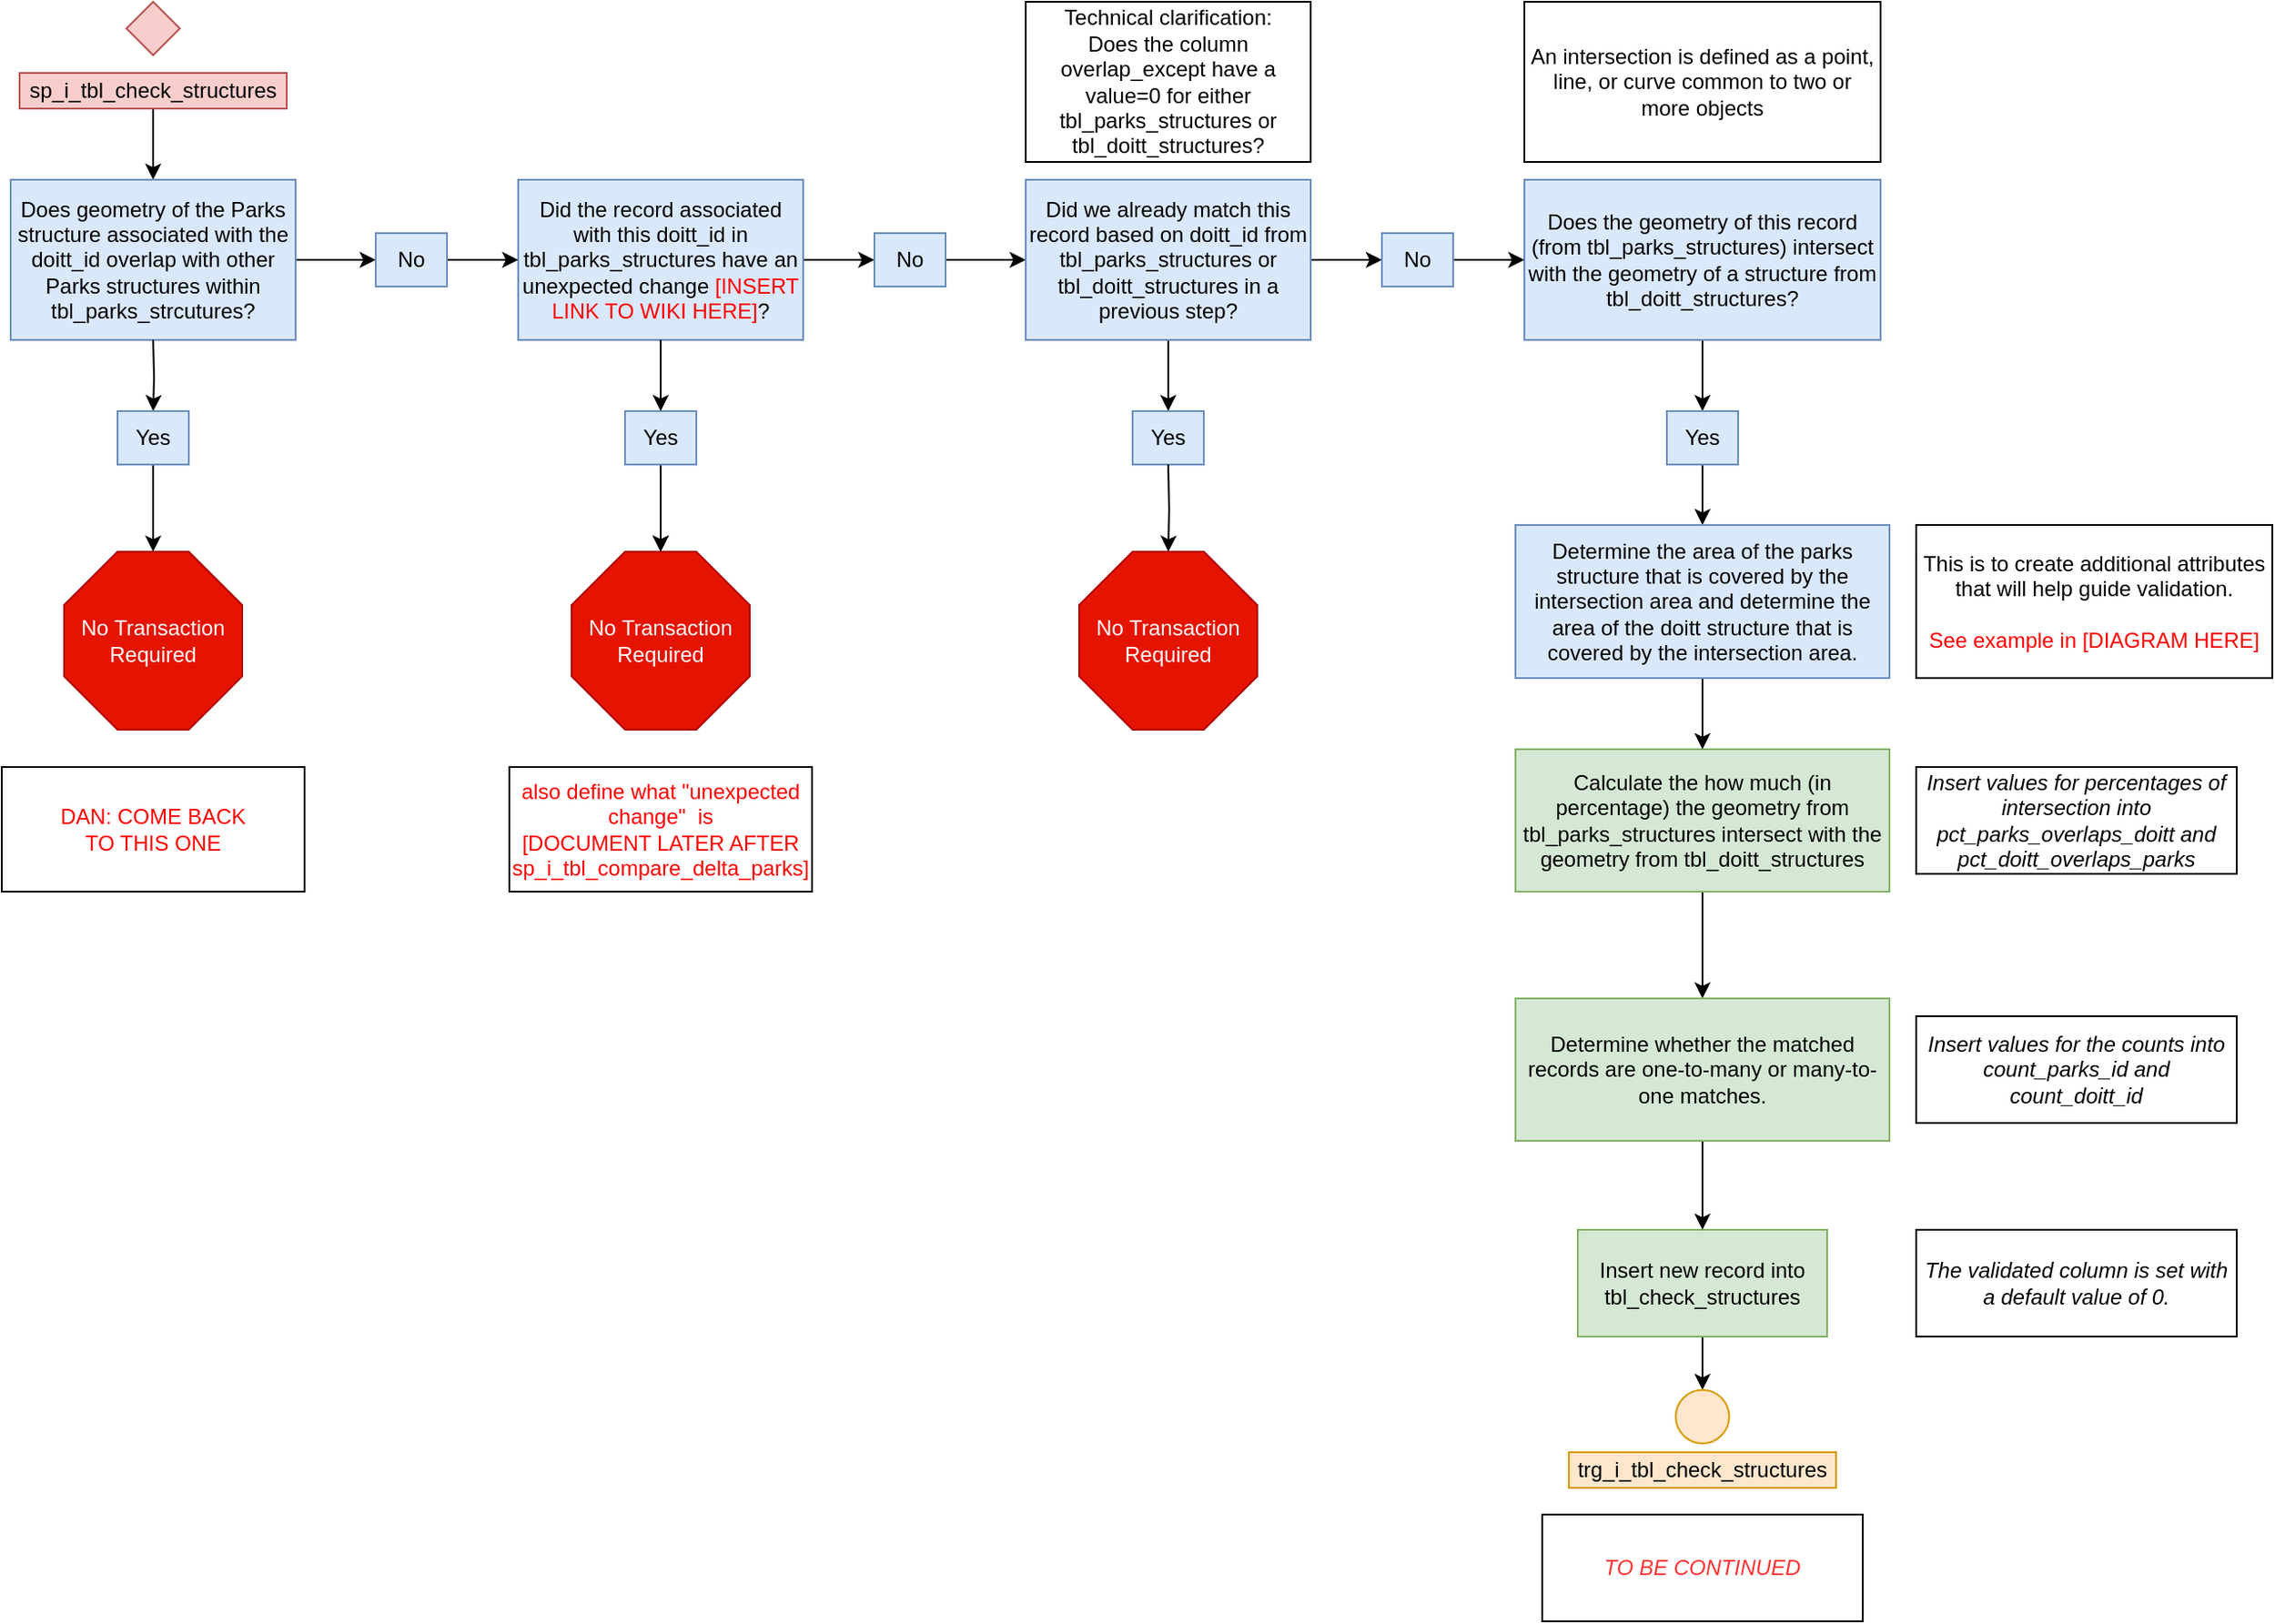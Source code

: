 <mxfile version="13.6.2" type="github">
  <diagram id="0EgTMZTeJb9qjf7vhucj" name="Page-1">
    <mxGraphModel dx="1422" dy="794" grid="1" gridSize="10" guides="1" tooltips="1" connect="1" arrows="1" fold="1" page="1" pageScale="1" pageWidth="1100" pageHeight="850" math="0" shadow="0">
      <root>
        <mxCell id="0" />
        <mxCell id="1" parent="0" />
        <mxCell id="Nd5n4c9dBPn-ezB6n79e-1" value="" style="rhombus;whiteSpace=wrap;html=1;fillColor=#f8cecc;strokeColor=#b85450;fontSize=12;" parent="1" vertex="1">
          <mxGeometry x="85" y="10" width="30" height="30" as="geometry" />
        </mxCell>
        <mxCell id="Nd5n4c9dBPn-ezB6n79e-24" value="" style="edgeStyle=orthogonalEdgeStyle;rounded=0;orthogonalLoop=1;jettySize=auto;html=1;" parent="1" source="Nd5n4c9dBPn-ezB6n79e-2" target="Nd5n4c9dBPn-ezB6n79e-10" edge="1">
          <mxGeometry relative="1" as="geometry" />
        </mxCell>
        <mxCell id="Nd5n4c9dBPn-ezB6n79e-2" value="sp_i_tbl_check_structures" style="rounded=0;whiteSpace=wrap;html=1;fillColor=#f8cecc;strokeColor=#b85450;fontSize=12;" parent="1" vertex="1">
          <mxGeometry x="25" y="50" width="150" height="20" as="geometry" />
        </mxCell>
        <mxCell id="Nd5n4c9dBPn-ezB6n79e-6" value="" style="edgeStyle=orthogonalEdgeStyle;rounded=0;orthogonalLoop=1;jettySize=auto;html=1;" parent="1" source="Nd5n4c9dBPn-ezB6n79e-21" target="Nd5n4c9dBPn-ezB6n79e-19" edge="1">
          <mxGeometry relative="1" as="geometry" />
        </mxCell>
        <mxCell id="Nd5n4c9dBPn-ezB6n79e-7" value="" style="edgeStyle=orthogonalEdgeStyle;rounded=0;orthogonalLoop=1;jettySize=auto;html=1;" parent="1" source="Nd5n4c9dBPn-ezB6n79e-8" target="Nd5n4c9dBPn-ezB6n79e-20" edge="1">
          <mxGeometry relative="1" as="geometry" />
        </mxCell>
        <mxCell id="Nd5n4c9dBPn-ezB6n79e-8" value="Did the record associated with this doitt_id in tbl_parks_structures have an unexpected change &lt;font color=&quot;#FF0000&quot;&gt;[INSERT LINK TO WIKI HERE]&lt;/font&gt;?" style="rounded=0;whiteSpace=wrap;html=1;fillColor=#dae8fc;strokeColor=#6c8ebf;fontSize=12;" parent="1" vertex="1">
          <mxGeometry x="305" y="110" width="160" height="90" as="geometry" />
        </mxCell>
        <mxCell id="Nd5n4c9dBPn-ezB6n79e-9" value="" style="edgeStyle=orthogonalEdgeStyle;rounded=0;orthogonalLoop=1;jettySize=auto;html=1;" parent="1" source="Nd5n4c9dBPn-ezB6n79e-10" target="Nd5n4c9dBPn-ezB6n79e-16" edge="1">
          <mxGeometry relative="1" as="geometry" />
        </mxCell>
        <mxCell id="Nd5n4c9dBPn-ezB6n79e-10" value="Does geometry of the Parks structure associated with the doitt_id overlap with other Parks structures within tbl_parks_strcutures?" style="rounded=0;whiteSpace=wrap;html=1;fillColor=#dae8fc;strokeColor=#6c8ebf;fontSize=12;" parent="1" vertex="1">
          <mxGeometry x="20" y="110" width="160" height="90" as="geometry" />
        </mxCell>
        <mxCell id="Nd5n4c9dBPn-ezB6n79e-11" value="" style="edgeStyle=orthogonalEdgeStyle;rounded=0;orthogonalLoop=1;jettySize=auto;html=1;" parent="1" target="Nd5n4c9dBPn-ezB6n79e-13" edge="1">
          <mxGeometry relative="1" as="geometry">
            <mxPoint x="100" y="200" as="sourcePoint" />
          </mxGeometry>
        </mxCell>
        <mxCell id="Nd5n4c9dBPn-ezB6n79e-12" value="" style="edgeStyle=orthogonalEdgeStyle;rounded=0;orthogonalLoop=1;jettySize=auto;html=1;" parent="1" source="Nd5n4c9dBPn-ezB6n79e-13" target="Nd5n4c9dBPn-ezB6n79e-14" edge="1">
          <mxGeometry relative="1" as="geometry" />
        </mxCell>
        <mxCell id="Nd5n4c9dBPn-ezB6n79e-13" value="Yes" style="rounded=0;whiteSpace=wrap;html=1;fillColor=#dae8fc;strokeColor=#6c8ebf;fontSize=12;" parent="1" vertex="1">
          <mxGeometry x="80" y="240" width="40" height="30" as="geometry" />
        </mxCell>
        <mxCell id="Nd5n4c9dBPn-ezB6n79e-14" value="No Transaction Required" style="whiteSpace=wrap;html=1;shape=mxgraph.basic.octagon2;align=center;verticalAlign=middle;dx=15;fillColor=#e51400;strokeColor=#B20000;fontColor=#ffffff;" parent="1" vertex="1">
          <mxGeometry x="50" y="319" width="100" height="100" as="geometry" />
        </mxCell>
        <mxCell id="Nd5n4c9dBPn-ezB6n79e-15" value="" style="edgeStyle=orthogonalEdgeStyle;rounded=0;orthogonalLoop=1;jettySize=auto;html=1;" parent="1" source="Nd5n4c9dBPn-ezB6n79e-16" target="Nd5n4c9dBPn-ezB6n79e-8" edge="1">
          <mxGeometry relative="1" as="geometry" />
        </mxCell>
        <mxCell id="Nd5n4c9dBPn-ezB6n79e-16" value="No" style="rounded=0;whiteSpace=wrap;html=1;fillColor=#dae8fc;strokeColor=#6c8ebf;fontSize=12;" parent="1" vertex="1">
          <mxGeometry x="225" y="140" width="40" height="30" as="geometry" />
        </mxCell>
        <mxCell id="Nd5n4c9dBPn-ezB6n79e-17" value="&lt;font color=&quot;#FF0000&quot;&gt;also define what &quot;unexpected change&quot;&amp;nbsp; is&lt;br&gt;[DOCUMENT LATER AFTER &lt;br&gt;sp_i_tbl_compare_delta_parks]&lt;/font&gt;" style="rounded=0;whiteSpace=wrap;html=1;" parent="1" vertex="1">
          <mxGeometry x="300" y="440" width="170" height="70" as="geometry" />
        </mxCell>
        <mxCell id="Nd5n4c9dBPn-ezB6n79e-18" value="" style="edgeStyle=orthogonalEdgeStyle;rounded=0;orthogonalLoop=1;jettySize=auto;html=1;" parent="1" source="Nd5n4c9dBPn-ezB6n79e-21" target="Nd5n4c9dBPn-ezB6n79e-19" edge="1">
          <mxGeometry relative="1" as="geometry" />
        </mxCell>
        <mxCell id="Nd5n4c9dBPn-ezB6n79e-19" value="No Transaction Required" style="whiteSpace=wrap;html=1;shape=mxgraph.basic.octagon2;align=center;verticalAlign=middle;dx=15;fillColor=#e51400;strokeColor=#B20000;fontColor=#ffffff;" parent="1" vertex="1">
          <mxGeometry x="335" y="319" width="100" height="100" as="geometry" />
        </mxCell>
        <mxCell id="Nd5n4c9dBPn-ezB6n79e-26" value="" style="edgeStyle=orthogonalEdgeStyle;rounded=0;orthogonalLoop=1;jettySize=auto;html=1;" parent="1" source="Nd5n4c9dBPn-ezB6n79e-20" target="Nd5n4c9dBPn-ezB6n79e-25" edge="1">
          <mxGeometry relative="1" as="geometry" />
        </mxCell>
        <mxCell id="Nd5n4c9dBPn-ezB6n79e-20" value="No" style="rounded=0;whiteSpace=wrap;html=1;fillColor=#dae8fc;strokeColor=#6c8ebf;fontSize=12;" parent="1" vertex="1">
          <mxGeometry x="505" y="140" width="40" height="30" as="geometry" />
        </mxCell>
        <mxCell id="Nd5n4c9dBPn-ezB6n79e-21" value="Yes" style="rounded=0;whiteSpace=wrap;html=1;fillColor=#dae8fc;strokeColor=#6c8ebf;fontSize=12;" parent="1" vertex="1">
          <mxGeometry x="365" y="240" width="40" height="30" as="geometry" />
        </mxCell>
        <mxCell id="Nd5n4c9dBPn-ezB6n79e-22" value="" style="edgeStyle=orthogonalEdgeStyle;rounded=0;orthogonalLoop=1;jettySize=auto;html=1;" parent="1" source="Nd5n4c9dBPn-ezB6n79e-8" target="Nd5n4c9dBPn-ezB6n79e-21" edge="1">
          <mxGeometry relative="1" as="geometry">
            <mxPoint x="385" y="200" as="sourcePoint" />
            <mxPoint x="385" y="319" as="targetPoint" />
          </mxGeometry>
        </mxCell>
        <mxCell id="Nd5n4c9dBPn-ezB6n79e-23" value="&lt;font color=&quot;#FF0000&quot;&gt;DAN: COME BACK &lt;br&gt;TO THIS ONE&lt;br&gt;&lt;/font&gt;" style="rounded=0;whiteSpace=wrap;html=1;" parent="1" vertex="1">
          <mxGeometry x="15" y="440" width="170" height="70" as="geometry" />
        </mxCell>
        <mxCell id="Nd5n4c9dBPn-ezB6n79e-30" value="" style="edgeStyle=orthogonalEdgeStyle;rounded=0;orthogonalLoop=1;jettySize=auto;html=1;" parent="1" source="Nd5n4c9dBPn-ezB6n79e-25" target="Nd5n4c9dBPn-ezB6n79e-29" edge="1">
          <mxGeometry relative="1" as="geometry" />
        </mxCell>
        <mxCell id="Nd5n4c9dBPn-ezB6n79e-32" value="" style="edgeStyle=orthogonalEdgeStyle;rounded=0;orthogonalLoop=1;jettySize=auto;html=1;" parent="1" source="Nd5n4c9dBPn-ezB6n79e-25" target="Nd5n4c9dBPn-ezB6n79e-28" edge="1">
          <mxGeometry relative="1" as="geometry" />
        </mxCell>
        <mxCell id="Nd5n4c9dBPn-ezB6n79e-25" value="Did we already match this record based on doitt_id from tbl_parks_structures or tbl_doitt_structures in a previous step? " style="rounded=0;whiteSpace=wrap;html=1;fillColor=#dae8fc;strokeColor=#6c8ebf;fontSize=12;" parent="1" vertex="1">
          <mxGeometry x="590" y="110" width="160" height="90" as="geometry" />
        </mxCell>
        <mxCell id="Nd5n4c9dBPn-ezB6n79e-39" value="" style="edgeStyle=orthogonalEdgeStyle;rounded=0;orthogonalLoop=1;jettySize=auto;html=1;" parent="1" source="Nd5n4c9dBPn-ezB6n79e-27" target="Nd5n4c9dBPn-ezB6n79e-38" edge="1">
          <mxGeometry relative="1" as="geometry" />
        </mxCell>
        <mxCell id="Nd5n4c9dBPn-ezB6n79e-27" value="Does the geometry of this record (from tbl_parks_structures) intersect with the geometry of a structure from tbl_doitt_structures?" style="rounded=0;whiteSpace=wrap;html=1;fillColor=#dae8fc;strokeColor=#6c8ebf;fontSize=12;" parent="1" vertex="1">
          <mxGeometry x="870" y="110" width="200" height="90" as="geometry" />
        </mxCell>
        <mxCell id="Nd5n4c9dBPn-ezB6n79e-28" value="Yes" style="rounded=0;whiteSpace=wrap;html=1;fillColor=#dae8fc;strokeColor=#6c8ebf;fontSize=12;" parent="1" vertex="1">
          <mxGeometry x="650" y="240" width="40" height="30" as="geometry" />
        </mxCell>
        <mxCell id="Nd5n4c9dBPn-ezB6n79e-31" value="" style="edgeStyle=orthogonalEdgeStyle;rounded=0;orthogonalLoop=1;jettySize=auto;html=1;" parent="1" source="Nd5n4c9dBPn-ezB6n79e-29" target="Nd5n4c9dBPn-ezB6n79e-27" edge="1">
          <mxGeometry relative="1" as="geometry" />
        </mxCell>
        <mxCell id="Nd5n4c9dBPn-ezB6n79e-29" value="No" style="rounded=0;whiteSpace=wrap;html=1;fillColor=#dae8fc;strokeColor=#6c8ebf;fontSize=12;" parent="1" vertex="1">
          <mxGeometry x="790" y="140" width="40" height="30" as="geometry" />
        </mxCell>
        <mxCell id="Nd5n4c9dBPn-ezB6n79e-34" value="Technical clarification:&lt;br&gt;Does the column overlap_except have a value=0 for either tbl_parks_structures or tbl_doitt_structures?" style="rounded=0;whiteSpace=wrap;html=1;" parent="1" vertex="1">
          <mxGeometry x="590" y="10" width="160" height="90" as="geometry" />
        </mxCell>
        <mxCell id="Nd5n4c9dBPn-ezB6n79e-35" value="" style="edgeStyle=orthogonalEdgeStyle;rounded=0;orthogonalLoop=1;jettySize=auto;html=1;" parent="1" target="Nd5n4c9dBPn-ezB6n79e-36" edge="1">
          <mxGeometry relative="1" as="geometry">
            <mxPoint x="670" y="270" as="sourcePoint" />
          </mxGeometry>
        </mxCell>
        <mxCell id="Nd5n4c9dBPn-ezB6n79e-36" value="No Transaction Required" style="whiteSpace=wrap;html=1;shape=mxgraph.basic.octagon2;align=center;verticalAlign=middle;dx=15;fillColor=#e51400;strokeColor=#B20000;fontColor=#ffffff;" parent="1" vertex="1">
          <mxGeometry x="620" y="319" width="100" height="100" as="geometry" />
        </mxCell>
        <mxCell id="Nd5n4c9dBPn-ezB6n79e-37" value="An intersection is defined as a point, line, or curve common to two or more objects" style="rounded=0;whiteSpace=wrap;html=1;" parent="1" vertex="1">
          <mxGeometry x="870" y="10" width="200" height="90" as="geometry" />
        </mxCell>
        <mxCell id="Nd5n4c9dBPn-ezB6n79e-43" value="" style="edgeStyle=orthogonalEdgeStyle;rounded=0;orthogonalLoop=1;jettySize=auto;html=1;" parent="1" source="Nd5n4c9dBPn-ezB6n79e-38" target="Nd5n4c9dBPn-ezB6n79e-42" edge="1">
          <mxGeometry relative="1" as="geometry" />
        </mxCell>
        <mxCell id="Nd5n4c9dBPn-ezB6n79e-38" value="Yes" style="rounded=0;whiteSpace=wrap;html=1;fillColor=#dae8fc;strokeColor=#6c8ebf;fontSize=12;" parent="1" vertex="1">
          <mxGeometry x="950" y="240" width="40" height="30" as="geometry" />
        </mxCell>
        <mxCell id="YigfGF3NO3no1JIuhpCH-13" style="edgeStyle=orthogonalEdgeStyle;rounded=0;orthogonalLoop=1;jettySize=auto;html=1;exitX=0.5;exitY=1;exitDx=0;exitDy=0;entryX=0.5;entryY=0;entryDx=0;entryDy=0;" edge="1" parent="1" source="Nd5n4c9dBPn-ezB6n79e-40" target="YigfGF3NO3no1JIuhpCH-12">
          <mxGeometry relative="1" as="geometry" />
        </mxCell>
        <mxCell id="Nd5n4c9dBPn-ezB6n79e-40" value="&lt;div&gt;Insert new record into tbl_check_structures&lt;/div&gt;" style="rounded=0;whiteSpace=wrap;html=1;fillColor=#d5e8d4;strokeColor=#82b366;" parent="1" vertex="1">
          <mxGeometry x="900" y="700" width="140" height="60" as="geometry" />
        </mxCell>
        <mxCell id="YigfGF3NO3no1JIuhpCH-2" value="" style="edgeStyle=orthogonalEdgeStyle;rounded=0;orthogonalLoop=1;jettySize=auto;html=1;" edge="1" parent="1" source="Nd5n4c9dBPn-ezB6n79e-41" target="YigfGF3NO3no1JIuhpCH-1">
          <mxGeometry relative="1" as="geometry" />
        </mxCell>
        <mxCell id="Nd5n4c9dBPn-ezB6n79e-41" value="&lt;div&gt;Calculate the how much (in percentage) the geometry from tbl_parks_structures intersect with the geometry from tbl_doitt_structures&lt;/div&gt;" style="rounded=0;whiteSpace=wrap;html=1;fillColor=#d5e8d4;strokeColor=#82b366;" parent="1" vertex="1">
          <mxGeometry x="865" y="430" width="210" height="80" as="geometry" />
        </mxCell>
        <mxCell id="Nd5n4c9dBPn-ezB6n79e-45" value="" style="edgeStyle=orthogonalEdgeStyle;rounded=0;orthogonalLoop=1;jettySize=auto;html=1;" parent="1" source="Nd5n4c9dBPn-ezB6n79e-42" target="Nd5n4c9dBPn-ezB6n79e-41" edge="1">
          <mxGeometry relative="1" as="geometry" />
        </mxCell>
        <mxCell id="Nd5n4c9dBPn-ezB6n79e-42" value="&lt;div&gt;Determine the area of the parks structure that is covered by the intersection area and determine the area of the doitt structure that is covered by the intersection area.&lt;/div&gt;" style="rounded=0;whiteSpace=wrap;html=1;fillColor=#dae8fc;strokeColor=#6c8ebf;" parent="1" vertex="1">
          <mxGeometry x="865" y="304" width="210" height="86" as="geometry" />
        </mxCell>
        <mxCell id="Nd5n4c9dBPn-ezB6n79e-44" value="&lt;div&gt;This is to create additional attributes that will help guide validation.&lt;/div&gt;&lt;div&gt;&lt;br&gt;&lt;/div&gt;&lt;div&gt;&lt;font color=&quot;#FF0000&quot;&gt;See example in [DIAGRAM HERE]&lt;/font&gt;&lt;br&gt;&lt;/div&gt;" style="rounded=0;whiteSpace=wrap;html=1;" parent="1" vertex="1">
          <mxGeometry x="1090" y="304" width="200" height="86" as="geometry" />
        </mxCell>
        <mxCell id="Nd5n4c9dBPn-ezB6n79e-48" value="&lt;i&gt;Insert values for percentages of intersection into pct_parks_overlaps_doitt and pct_doitt_overlaps_parks&lt;/i&gt;" style="rounded=0;whiteSpace=wrap;html=1;" parent="1" vertex="1">
          <mxGeometry x="1090" y="440" width="180" height="60" as="geometry" />
        </mxCell>
        <mxCell id="YigfGF3NO3no1JIuhpCH-3" value="" style="edgeStyle=orthogonalEdgeStyle;rounded=0;orthogonalLoop=1;jettySize=auto;html=1;" edge="1" parent="1" source="YigfGF3NO3no1JIuhpCH-1" target="Nd5n4c9dBPn-ezB6n79e-40">
          <mxGeometry relative="1" as="geometry" />
        </mxCell>
        <mxCell id="YigfGF3NO3no1JIuhpCH-1" value="&lt;div&gt;Determine whether the matched records are one-to-many or many-to-one matches.&lt;/div&gt;" style="rounded=0;whiteSpace=wrap;html=1;fillColor=#d5e8d4;strokeColor=#82b366;" vertex="1" parent="1">
          <mxGeometry x="865" y="570" width="210" height="80" as="geometry" />
        </mxCell>
        <mxCell id="YigfGF3NO3no1JIuhpCH-5" value="&lt;i&gt;The validated column is set with a default value of 0.&lt;/i&gt;" style="rounded=0;whiteSpace=wrap;html=1;" vertex="1" parent="1">
          <mxGeometry x="1090" y="700" width="180" height="60" as="geometry" />
        </mxCell>
        <mxCell id="YigfGF3NO3no1JIuhpCH-7" value="&lt;i&gt;Insert values for the counts into count_parks_id and count_doitt_id&lt;/i&gt;" style="rounded=0;whiteSpace=wrap;html=1;" vertex="1" parent="1">
          <mxGeometry x="1090" y="580" width="180" height="60" as="geometry" />
        </mxCell>
        <mxCell id="YigfGF3NO3no1JIuhpCH-11" value="trg_i_tbl_check_structures" style="rounded=0;whiteSpace=wrap;html=1;fillColor=#ffe6cc;strokeColor=#d79b00;fontSize=12;" vertex="1" parent="1">
          <mxGeometry x="895" y="825" width="150" height="20" as="geometry" />
        </mxCell>
        <mxCell id="YigfGF3NO3no1JIuhpCH-12" value="" style="ellipse;whiteSpace=wrap;html=1;aspect=fixed;fillColor=#ffe6cc;strokeColor=#d79b00;" vertex="1" parent="1">
          <mxGeometry x="955" y="790" width="30" height="30" as="geometry" />
        </mxCell>
        <mxCell id="YigfGF3NO3no1JIuhpCH-14" value="&lt;i&gt;TO BE CONTINUED&lt;/i&gt;" style="rounded=0;whiteSpace=wrap;html=1;fontColor=#FF3333;" vertex="1" parent="1">
          <mxGeometry x="880" y="860" width="180" height="60" as="geometry" />
        </mxCell>
      </root>
    </mxGraphModel>
  </diagram>
</mxfile>
